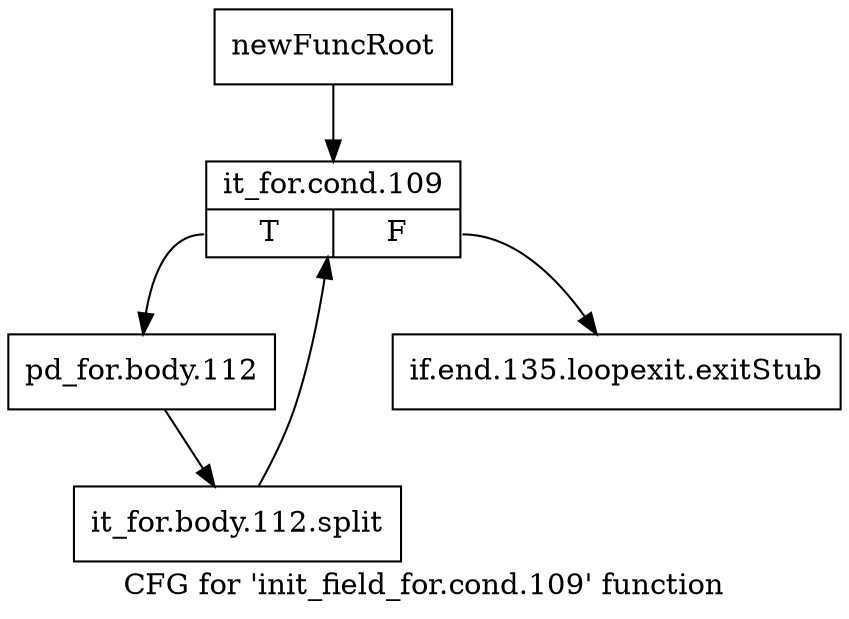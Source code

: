 digraph "CFG for 'init_field_for.cond.109' function" {
	label="CFG for 'init_field_for.cond.109' function";

	Node0x250be10 [shape=record,label="{newFuncRoot}"];
	Node0x250be10 -> Node0x250beb0;
	Node0x250be60 [shape=record,label="{if.end.135.loopexit.exitStub}"];
	Node0x250beb0 [shape=record,label="{it_for.cond.109|{<s0>T|<s1>F}}"];
	Node0x250beb0:s0 -> Node0x250bf00;
	Node0x250beb0:s1 -> Node0x250be60;
	Node0x250bf00 [shape=record,label="{pd_for.body.112}"];
	Node0x250bf00 -> Node0x333a060;
	Node0x333a060 [shape=record,label="{it_for.body.112.split}"];
	Node0x333a060 -> Node0x250beb0;
}
